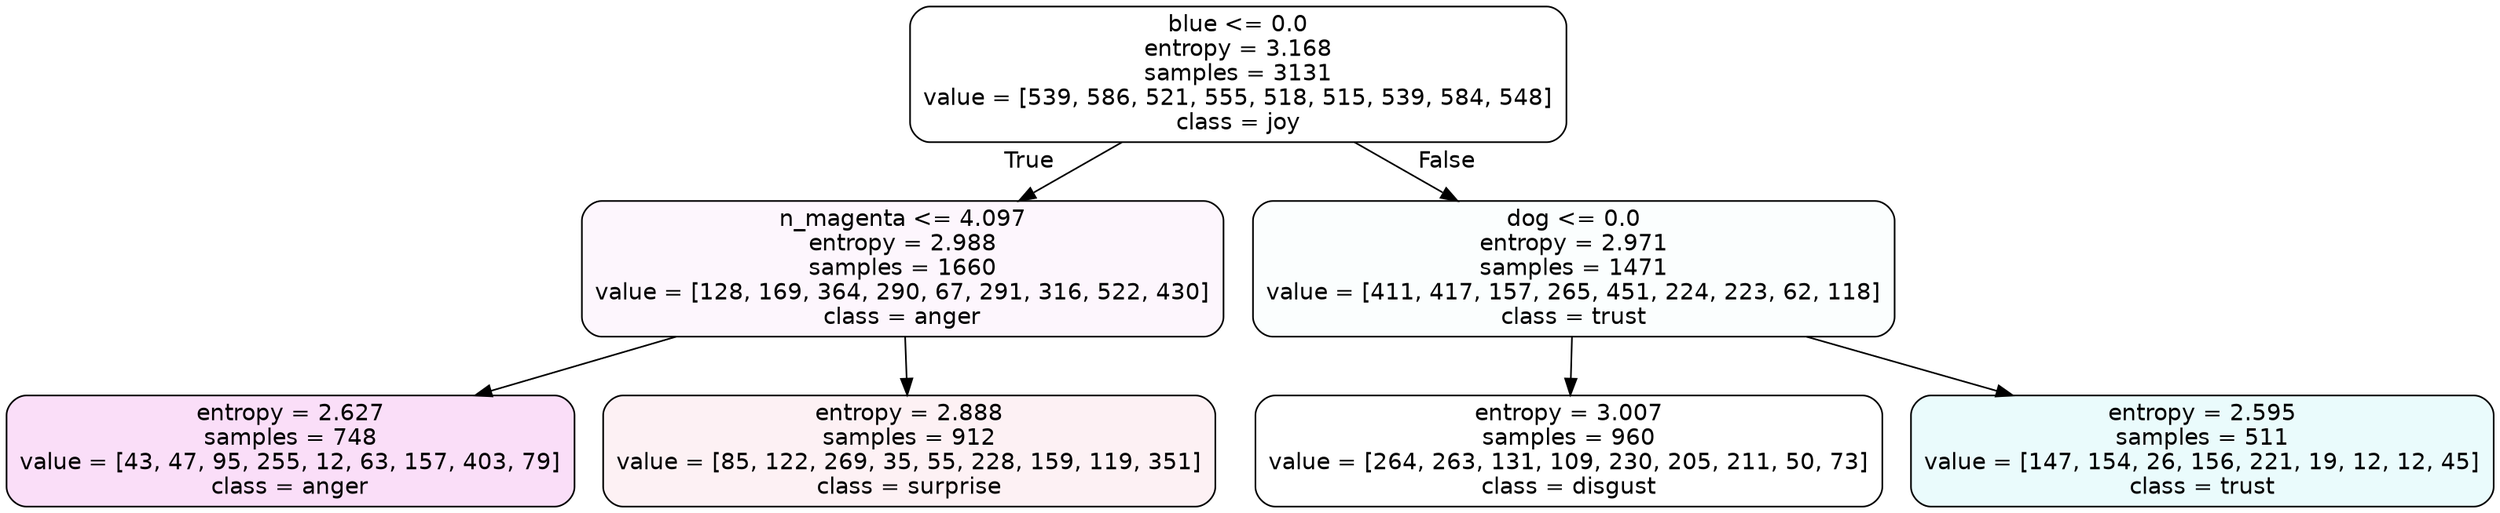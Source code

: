 digraph Tree {
node [shape=box, style="filled, rounded", color="black", fontname=helvetica] ;
edge [fontname=helvetica] ;
0 [label="blue <= 0.0\nentropy = 3.168\nsamples = 3131\nvalue = [539, 586, 521, 555, 518, 515, 539, 584, 548]\nclass = joy", fillcolor="#d7e53900"] ;
1 [label="n_magenta <= 4.097\nentropy = 2.988\nsamples = 1660\nvalue = [128, 169, 364, 290, 67, 291, 316, 522, 430]\nclass = anger", fillcolor="#e539d70b"] ;
0 -> 1 [labeldistance=2.5, labelangle=45, headlabel="True"] ;
2 [label="entropy = 2.627\nsamples = 748\nvalue = [43, 47, 95, 255, 12, 63, 157, 403, 79]\nclass = anger", fillcolor="#e539d72a"] ;
1 -> 2 ;
3 [label="entropy = 2.888\nsamples = 912\nvalue = [85, 122, 269, 35, 55, 228, 159, 119, 351]\nclass = surprise", fillcolor="#e5396412"] ;
1 -> 3 ;
4 [label="dog <= 0.0\nentropy = 2.971\nsamples = 1471\nvalue = [411, 417, 157, 265, 451, 224, 223, 62, 118]\nclass = trust", fillcolor="#39d7e505"] ;
0 -> 4 [labeldistance=2.5, labelangle=-45, headlabel="False"] ;
5 [label="entropy = 3.007\nsamples = 960\nvalue = [264, 263, 131, 109, 230, 205, 211, 50, 73]\nclass = disgust", fillcolor="#e5813900"] ;
4 -> 5 ;
6 [label="entropy = 2.595\nsamples = 511\nvalue = [147, 154, 26, 156, 221, 19, 12, 12, 45]\nclass = trust", fillcolor="#39d7e51a"] ;
4 -> 6 ;
}